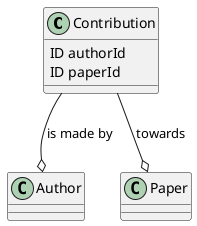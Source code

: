 @startuml

class Contribution {
    ID authorId
    ID paperId
}

Contribution --o Author : is made by
Contribution --o Paper : towards

@enduml
